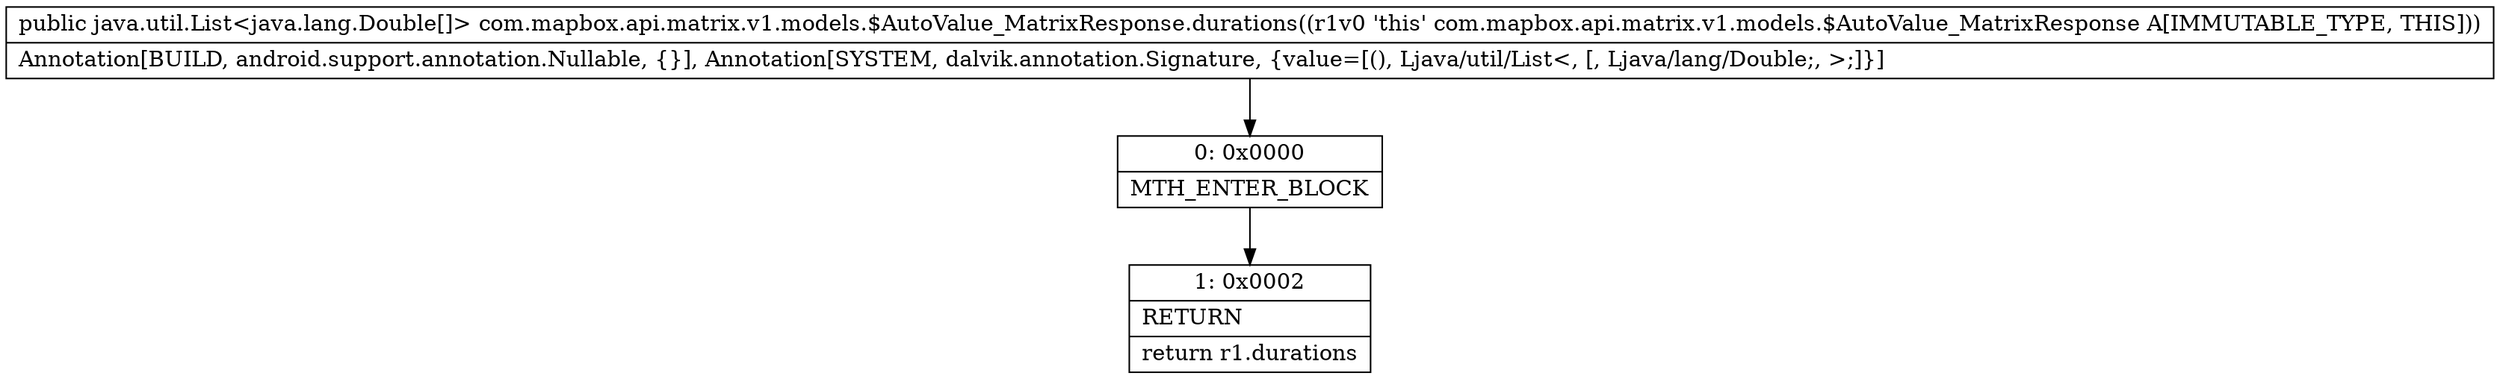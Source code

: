digraph "CFG forcom.mapbox.api.matrix.v1.models.$AutoValue_MatrixResponse.durations()Ljava\/util\/List;" {
Node_0 [shape=record,label="{0\:\ 0x0000|MTH_ENTER_BLOCK\l}"];
Node_1 [shape=record,label="{1\:\ 0x0002|RETURN\l|return r1.durations\l}"];
MethodNode[shape=record,label="{public java.util.List\<java.lang.Double[]\> com.mapbox.api.matrix.v1.models.$AutoValue_MatrixResponse.durations((r1v0 'this' com.mapbox.api.matrix.v1.models.$AutoValue_MatrixResponse A[IMMUTABLE_TYPE, THIS]))  | Annotation[BUILD, android.support.annotation.Nullable, \{\}], Annotation[SYSTEM, dalvik.annotation.Signature, \{value=[(), Ljava\/util\/List\<, [, Ljava\/lang\/Double;, \>;]\}]\l}"];
MethodNode -> Node_0;
Node_0 -> Node_1;
}

